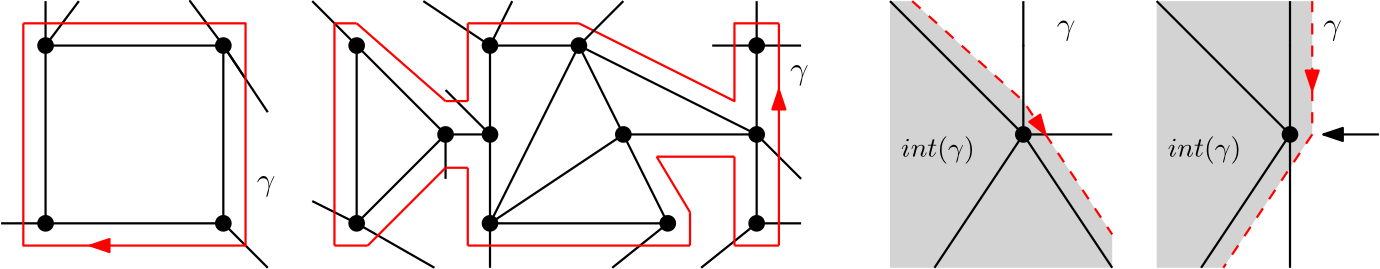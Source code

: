 <?xml version="1.0"?>
<!DOCTYPE ipe SYSTEM "ipe.dtd">
<ipe version="70206" creator="Ipe 7.2.7">
<info created="D:20190606130513" modified="D:20190704194555"/>
<ipestyle name="basic">
<symbol name="arrow/arc(spx)">
<path stroke="sym-stroke" fill="sym-stroke" pen="sym-pen">
0 0 m
-1 0.333 l
-1 -0.333 l
h
</path>
</symbol>
<symbol name="arrow/farc(spx)">
<path stroke="sym-stroke" fill="white" pen="sym-pen">
0 0 m
-1 0.333 l
-1 -0.333 l
h
</path>
</symbol>
<symbol name="arrow/ptarc(spx)">
<path stroke="sym-stroke" fill="sym-stroke" pen="sym-pen">
0 0 m
-1 0.333 l
-0.8 0 l
-1 -0.333 l
h
</path>
</symbol>
<symbol name="arrow/fptarc(spx)">
<path stroke="sym-stroke" fill="white" pen="sym-pen">
0 0 m
-1 0.333 l
-0.8 0 l
-1 -0.333 l
h
</path>
</symbol>
<symbol name="mark/circle(sx)" transformations="translations">
<path fill="sym-stroke">
0.6 0 0 0.6 0 0 e
0.4 0 0 0.4 0 0 e
</path>
</symbol>
<symbol name="mark/disk(sx)" transformations="translations">
<path fill="sym-stroke">
0.6 0 0 0.6 0 0 e
</path>
</symbol>
<symbol name="mark/fdisk(sfx)" transformations="translations">
<group>
<path fill="sym-fill">
0.5 0 0 0.5 0 0 e
</path>
<path fill="sym-stroke" fillrule="eofill">
0.6 0 0 0.6 0 0 e
0.4 0 0 0.4 0 0 e
</path>
</group>
</symbol>
<symbol name="mark/box(sx)" transformations="translations">
<path fill="sym-stroke" fillrule="eofill">
-0.6 -0.6 m
0.6 -0.6 l
0.6 0.6 l
-0.6 0.6 l
h
-0.4 -0.4 m
0.4 -0.4 l
0.4 0.4 l
-0.4 0.4 l
h
</path>
</symbol>
<symbol name="mark/square(sx)" transformations="translations">
<path fill="sym-stroke">
-0.6 -0.6 m
0.6 -0.6 l
0.6 0.6 l
-0.6 0.6 l
h
</path>
</symbol>
<symbol name="mark/fsquare(sfx)" transformations="translations">
<group>
<path fill="sym-fill">
-0.5 -0.5 m
0.5 -0.5 l
0.5 0.5 l
-0.5 0.5 l
h
</path>
<path fill="sym-stroke" fillrule="eofill">
-0.6 -0.6 m
0.6 -0.6 l
0.6 0.6 l
-0.6 0.6 l
h
-0.4 -0.4 m
0.4 -0.4 l
0.4 0.4 l
-0.4 0.4 l
h
</path>
</group>
</symbol>
<symbol name="mark/cross(sx)" transformations="translations">
<group>
<path fill="sym-stroke">
-0.43 -0.57 m
0.57 0.43 l
0.43 0.57 l
-0.57 -0.43 l
h
</path>
<path fill="sym-stroke">
-0.43 0.57 m
0.57 -0.43 l
0.43 -0.57 l
-0.57 0.43 l
h
</path>
</group>
</symbol>
<symbol name="arrow/fnormal(spx)">
<path stroke="sym-stroke" fill="white" pen="sym-pen">
0 0 m
-1 0.333 l
-1 -0.333 l
h
</path>
</symbol>
<symbol name="arrow/pointed(spx)">
<path stroke="sym-stroke" fill="sym-stroke" pen="sym-pen">
0 0 m
-1 0.333 l
-0.8 0 l
-1 -0.333 l
h
</path>
</symbol>
<symbol name="arrow/fpointed(spx)">
<path stroke="sym-stroke" fill="white" pen="sym-pen">
0 0 m
-1 0.333 l
-0.8 0 l
-1 -0.333 l
h
</path>
</symbol>
<symbol name="arrow/linear(spx)">
<path stroke="sym-stroke" pen="sym-pen">
-1 0.333 m
0 0 l
-1 -0.333 l
</path>
</symbol>
<symbol name="arrow/fdouble(spx)">
<path stroke="sym-stroke" fill="white" pen="sym-pen">
0 0 m
-1 0.333 l
-1 -0.333 l
h
-1 0 m
-2 0.333 l
-2 -0.333 l
h
</path>
</symbol>
<symbol name="arrow/double(spx)">
<path stroke="sym-stroke" fill="sym-stroke" pen="sym-pen">
0 0 m
-1 0.333 l
-1 -0.333 l
h
-1 0 m
-2 0.333 l
-2 -0.333 l
h
</path>
</symbol>
<pen name="heavier" value="0.8"/>
<pen name="fat" value="1.2"/>
<pen name="ultrafat" value="2"/>
<symbolsize name="large" value="5"/>
<symbolsize name="small" value="2"/>
<symbolsize name="tiny" value="1.1"/>
<arrowsize name="large" value="10"/>
<arrowsize name="small" value="5"/>
<arrowsize name="tiny" value="3"/>
<color name="red" value="1 0 0"/>
<color name="green" value="0 1 0"/>
<color name="blue" value="0 0 1"/>
<color name="yellow" value="1 1 0"/>
<color name="orange" value="1 0.647 0"/>
<color name="gold" value="1 0.843 0"/>
<color name="purple" value="0.627 0.125 0.941"/>
<color name="gray" value="0.745"/>
<color name="brown" value="0.647 0.165 0.165"/>
<color name="navy" value="0 0 0.502"/>
<color name="pink" value="1 0.753 0.796"/>
<color name="seagreen" value="0.18 0.545 0.341"/>
<color name="turquoise" value="0.251 0.878 0.816"/>
<color name="violet" value="0.933 0.51 0.933"/>
<color name="darkblue" value="0 0 0.545"/>
<color name="darkcyan" value="0 0.545 0.545"/>
<color name="darkgray" value="0.663"/>
<color name="darkgreen" value="0 0.392 0"/>
<color name="darkmagenta" value="0.545 0 0.545"/>
<color name="darkorange" value="1 0.549 0"/>
<color name="darkred" value="0.545 0 0"/>
<color name="lightblue" value="0.678 0.847 0.902"/>
<color name="lightcyan" value="0.878 1 1"/>
<color name="lightgray" value="0.827"/>
<color name="lightgreen" value="0.565 0.933 0.565"/>
<color name="lightyellow" value="1 1 0.878"/>
<dashstyle name="dashed" value="[4] 0"/>
<dashstyle name="dotted" value="[1 3] 0"/>
<dashstyle name="dash dotted" value="[4 2 1 2] 0"/>
<dashstyle name="dash dot dotted" value="[4 2 1 2 1 2] 0"/>
<textsize name="large" value="\large"/>
<textsize name="Large" value="\Large"/>
<textsize name="LARGE" value="\LARGE"/>
<textsize name="huge" value="\huge"/>
<textsize name="Huge" value="\Huge"/>
<textsize name="small" value="\small"/>
<textsize name="footnote" value="\footnotesize"/>
<textsize name="tiny" value="\tiny"/>
<textstyle name="center" begin="\begin{center}" end="\end{center}"/>
<textstyle name="itemize" begin="\begin{itemize}" end="\end{itemize}"/>
<textstyle name="item" begin="\begin{itemize}\item{}" end="\end{itemize}"/>
<gridsize name="4 pts" value="4"/>
<gridsize name="8 pts (~3 mm)" value="8"/>
<gridsize name="16 pts (~6 mm)" value="16"/>
<gridsize name="32 pts (~12 mm)" value="32"/>
<gridsize name="10 pts (~3.5 mm)" value="10"/>
<gridsize name="20 pts (~7 mm)" value="20"/>
<gridsize name="14 pts (~5 mm)" value="14"/>
<gridsize name="28 pts (~10 mm)" value="28"/>
<gridsize name="56 pts (~20 mm)" value="56"/>
<anglesize name="90 deg" value="90"/>
<anglesize name="60 deg" value="60"/>
<anglesize name="45 deg" value="45"/>
<anglesize name="30 deg" value="30"/>
<anglesize name="22.5 deg" value="22.5"/>
<opacity name="10%" value="0.1"/>
<opacity name="30%" value="0.3"/>
<opacity name="50%" value="0.5"/>
<opacity name="75%" value="0.75"/>
<tiling name="falling" angle="-60" step="4" width="1"/>
<tiling name="rising" angle="30" step="4" width="1"/>
</ipestyle>
<page>
<layer name="alpha"/>
<view layers="alpha" active="alpha"/>
<path layer="alpha" stroke="black" pen="heavier">
64 768 m
64 704 l
128 704 l
128 768 l
64 768 l
64 768 l
128 768 l
</path>
<use name="mark/disk(sx)" pos="64 768" size="large" stroke="black"/>
<use name="mark/disk(sx)" pos="128 768" size="large" stroke="black"/>
<use name="mark/disk(sx)" pos="128 704" size="large" stroke="black"/>
<use name="mark/disk(sx)" pos="64 704" size="large" stroke="black"/>
<path stroke="black" pen="heavier">
128 768 m
116 784 l
128 768 l
136 756 l
</path>
<path stroke="black" pen="heavier">
128 704 m
144 688 l
</path>
<path stroke="black" pen="heavier">
128 768 m
144 744 l
</path>
<path stroke="black" pen="heavier">
64 768 m
76 784 l
</path>
<path stroke="black" pen="heavier">
64 768 m
64 784 l
</path>
<path stroke="black" pen="heavier">
64 704 m
48 704 l
</path>
<path stroke="red" pen="heavier" arrow="normal/normal">
56 776 m
136 776 l
136 696 l
80 696 l
</path>
<path stroke="red" pen="heavier">
80 696 m
56 696 l
56 776 l
</path>
<path matrix="1 0 0 1 -16 0" stroke="black" pen="heavier">
192 768 m
192 704 l
224 736 l
192 768 l
224 736 l
240 736 l
240 768 l
272 768 l
240 704 l
240 740 l
240 704 l
304 704 l
272 768 l
288 736 l
240 704 l
288 736 l
336 736 l
272 768 l
</path>
<path matrix="1 0 0 1 -16 0" stroke="black" pen="heavier">
336 736 m
336 704 l
336 704 l
</path>
<path matrix="1 0 0 1 -16 0" stroke="black" pen="heavier">
336 736 m
336 768 l
</path>
<use matrix="1 0 0 1 -16 0" name="mark/disk(sx)" pos="192 768" size="large" stroke="black"/>
<use matrix="1 0 0 1 -16 0" name="mark/disk(sx)" pos="192 704" size="large" stroke="black"/>
<use matrix="1 0 0 1 -16 0" name="mark/disk(sx)" pos="224 736" size="large" stroke="black"/>
<use matrix="1 0 0 1 -16 0" name="mark/disk(sx)" pos="240 736" size="large" stroke="black"/>
<use matrix="1 0 0 1 -16 0" name="mark/disk(sx)" pos="240 768" size="large" stroke="black"/>
<use matrix="1 0 0 1 -16 0" name="mark/disk(sx)" pos="272 768" size="large" stroke="black"/>
<use matrix="1 0 0 1 -16 0" name="mark/disk(sx)" pos="240 704" size="large" stroke="black"/>
<use matrix="1 0 0 1 -16 0" name="mark/disk(sx)" pos="304 704" size="large" stroke="black"/>
<use matrix="1 0 0 1 -16 0" name="mark/disk(sx)" pos="288 736" size="large" stroke="black"/>
<use matrix="1 0 0 1 -16 0" name="mark/disk(sx)" pos="336 736" size="large" stroke="black"/>
<use matrix="1 0 0 1 -16 0" name="mark/disk(sx)" pos="336 768" size="large" stroke="black"/>
<use matrix="1 0 0 1 -16 0" name="mark/disk(sx)" pos="336 704" size="large" stroke="black"/>
<path matrix="1 0 0 1 -16 0" stroke="black" pen="heavier">
192 768 m
176 784 l
</path>
<path matrix="1 0 0 1 -16 0" stroke="black" pen="heavier">
192 704 m
176 712 l
</path>
<path matrix="1 0 0 1 -16 0" stroke="black" pen="heavier">
192 704 m
220 688 l
</path>
<path matrix="1 0 0 1 -16 0" stroke="black" pen="heavier">
224 736 m
224 720 l
</path>
<path matrix="1 0 0 1 -16 0" stroke="black" pen="heavier">
240 736 m
224 752 l
</path>
<path matrix="1 0 0 1 -16 0" stroke="black" pen="heavier">
240 768 m
248 784 l
</path>
<path matrix="1 0 0 1 -16 0" stroke="black" pen="heavier">
240 768 m
216 784 l
</path>
<path matrix="1 0 0 1 -16 0" stroke="black" pen="heavier">
336 768 m
320 768 l
</path>
<path matrix="1 0 0 1 -16 0" stroke="black" pen="heavier">
336 768 m
336 784 l
</path>
<path matrix="1 0 0 1 -16 0" stroke="black" pen="heavier">
336 768 m
352 768 l
</path>
<path matrix="1 0 0 1 -16 0" stroke="black" pen="heavier">
336 736 m
352 720 l
</path>
<path matrix="1 0 0 1 -16 0" stroke="black" pen="heavier">
336 704 m
352 704 l
</path>
<path matrix="1 0 0 1 -16 0" stroke="black" pen="heavier">
336 704 m
316 688 l
</path>
<path matrix="1 0 0 1 -16 0" stroke="black" pen="heavier">
304 704 m
284 688 l
</path>
<path matrix="1 0 0 1 -16 0" stroke="black" pen="heavier">
240 704 m
240 688 l
</path>
<path matrix="1 0 0 1 -16 0" stroke="red" pen="heavier">
184 776 m
184 696 l
</path>
<path matrix="1 0 0 1 -16 0" stroke="red" pen="heavier">
184 696 m
196 696 l
</path>
<path matrix="1 0 0 1 -16 0" stroke="red" pen="heavier">
196 696 m
224 724 l
</path>
<path matrix="1 0 0 1 -16 0" stroke="red" pen="heavier">
224 724 m
232 724 l
</path>
<path matrix="1 0 0 1 -16 0" stroke="red" pen="heavier">
232 724 m
232 696 l
</path>
<path matrix="1 0 0 1 -16 0" stroke="red" pen="heavier">
232 696 m
312 696 l
</path>
<path matrix="1 0 0 1 -16 0" stroke="red" pen="heavier">
312 696 m
312 708 l
</path>
<path matrix="1 0 0 1 -16 0" stroke="red" pen="heavier">
312 708 m
300 728 l
</path>
<path matrix="1 0 0 1 -16 0" stroke="red" pen="heavier">
300 728 m
328 728 l
</path>
<path matrix="1 0 0 1 -16 0" stroke="red" pen="heavier">
328 728 m
328 696 l
</path>
<path matrix="1 0 0 1 -16 0" stroke="red" pen="heavier">
328 696 m
344 696 l
</path>
<path matrix="1 0 0 1 -16 0" stroke="red" pen="heavier" arrow="normal/normal">
344 696 m
344 752 l
</path>
<path matrix="1 0 0 1 -16 0" stroke="red" pen="heavier">
344 752 m
344 776 l
</path>
<path matrix="1 0 0 1 -16 0" stroke="red" pen="heavier">
344 776 m
328 776 l
328 748 l
272 776 l
</path>
<path matrix="1 0 0 1 -16 0" stroke="red" pen="heavier">
272 776 m
232 776 l
</path>
<path matrix="1 0 0 1 -16 0" stroke="red" pen="heavier">
232 776 m
232 748 l
</path>
<path matrix="1 0 0 1 -16 0" stroke="red" pen="heavier">
232 748 m
224 748 l
</path>
<path matrix="1 0 0 1 -16 0" stroke="red" pen="heavier">
224 748 m
192 776 l
</path>
<path matrix="1 0 0 1 -16 0" stroke="red" pen="heavier">
192 776 m
184 776 l
</path>
<path matrix="1 0 0 1 -16 0" stroke="black" pen="heavier">
272 768 m
288 784 l
</path>
<text transformations="translations" pos="332 756" stroke="black" type="label" width="6.722" height="5.152" depth="2.32" valign="baseline" size="large" style="math">\gamma</text>
<text transformations="translations" pos="140 716" stroke="black" type="label" width="6.722" height="5.152" depth="2.32" valign="baseline" size="large" style="math">\gamma</text>
<path fill="lightgray">
464 784 m
464 688 l
488 688 l
520 736 l
520 784 l
464 784 l
</path>
<path matrix="1 0 0 1 112 0" stroke="black" pen="heavier" cap="1">
400 768 m
400 768 l
</path>
<path matrix="1 0 0 1 112 0" stroke="black" pen="heavier">
400 784 m
400 736 l
</path>
<path matrix="1 0 0 1 112 0" stroke="black" pen="heavier">
400 736 m
368 688 l
</path>
<use matrix="1 0 0 1 112 0" name="mark/disk(sx)" pos="400 736" size="large" stroke="black"/>
<path stroke="black" fill="lightgray" pen="heavier">
512 736 m
464 784 l
</path>
<text matrix="1 0 0 1 0 -8" transformations="translations" pos="524 780" stroke="black" type="label" width="6.722" height="5.152" depth="2.32" valign="baseline" size="large" style="math">\gamma</text>
<text transformations="translations" pos="468 728" stroke="black" type="label" width="26.47" height="7.473" depth="2.49" valign="baseline" style="math">int(\gamma)</text>
<path stroke="red" dash="dashed" pen="heavier" arrow="normal/normal">
520 784 m
520 752 l
</path>
<path stroke="red" dash="dashed" pen="heavier">
520 752 m
520 736 l
488 688 l
</path>
<path stroke="black" pen="heavier">
512 736 m
512 688 l
</path>
<path stroke="black" pen="heavier" arrow="normal/normal">
544 736 m
524 736 l
</path>
<path fill="lightgray">
368 784 m
368 688 l
392 688 l
448 688 l
448 700 l
416 748 l
376 784 l
368 784 l
</path>
<path matrix="1 0 0 1 16 0" stroke="black" pen="heavier" cap="1">
400 768 m
400 768 l
</path>
<path matrix="1 0 0 1 16 0" stroke="black" pen="heavier">
400 784 m
400 736 l
</path>
<path matrix="1 0 0 1 16 0" stroke="black" pen="heavier">
400 736 m
368 688 l
</path>
<path matrix="1 0 0 1 16 0" stroke="black" pen="heavier">
400 736 m
432 736 l
</path>
<path matrix="1 0 0 1 16 0" stroke="black" pen="heavier">
400 736 m
432 688 l
</path>
<use matrix="1 0 0 1 16 0" name="mark/disk(sx)" pos="400 736" size="large" stroke="black"/>
<path matrix="1 0 0 1 16 0" stroke="red" dash="dashed" pen="heavier">
408 736 m
432 700 l
</path>
<path stroke="black" fill="lightgray" pen="heavier">
416 736 m
368 784 l
</path>
<text transformations="translations" pos="428 772" stroke="black" type="label" width="6.722" height="5.152" depth="2.32" valign="baseline" size="large" style="math">\gamma</text>
<text matrix="1 0 0 1 -4 8" transformations="translations" pos="376 720" stroke="black" type="label" width="26.47" height="7.473" depth="2.49" valign="baseline" style="math">int(\gamma)</text>
<path stroke="red" dash="dashed" pen="heavier" arrow="normal/normal">
376 784 m
416 748 l
424 736 l
</path>
</page>
</ipe>

